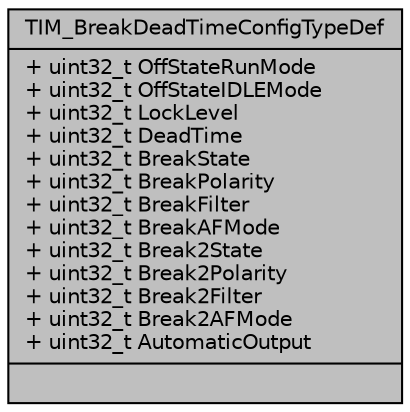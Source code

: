 digraph "TIM_BreakDeadTimeConfigTypeDef"
{
 // LATEX_PDF_SIZE
  edge [fontname="Helvetica",fontsize="10",labelfontname="Helvetica",labelfontsize="10"];
  node [fontname="Helvetica",fontsize="10",shape=record];
  Node1 [label="{TIM_BreakDeadTimeConfigTypeDef\n|+ uint32_t OffStateRunMode\l+ uint32_t OffStateIDLEMode\l+ uint32_t LockLevel\l+ uint32_t DeadTime\l+ uint32_t BreakState\l+ uint32_t BreakPolarity\l+ uint32_t BreakFilter\l+ uint32_t BreakAFMode\l+ uint32_t Break2State\l+ uint32_t Break2Polarity\l+ uint32_t Break2Filter\l+ uint32_t Break2AFMode\l+ uint32_t AutomaticOutput\l|}",height=0.2,width=0.4,color="black", fillcolor="grey75", style="filled", fontcolor="black",tooltip="TIM Break input(s) and Dead time configuration Structure definition."];
}
